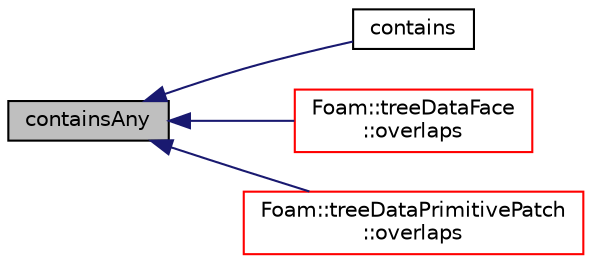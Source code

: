 digraph "containsAny"
{
  bgcolor="transparent";
  edge [fontname="Helvetica",fontsize="10",labelfontname="Helvetica",labelfontsize="10"];
  node [fontname="Helvetica",fontsize="10",shape=record];
  rankdir="LR";
  Node1 [label="containsAny",height=0.2,width=0.4,color="black", fillcolor="grey75", style="filled", fontcolor="black"];
  Node1 -> Node2 [dir="back",color="midnightblue",fontsize="10",style="solid",fontname="Helvetica"];
  Node2 [label="contains",height=0.2,width=0.4,color="black",URL="$a00154.html#a35e34da4e17b417641d865bd9c1d383c",tooltip="Contains all of the points? (inside or on edge) "];
  Node1 -> Node3 [dir="back",color="midnightblue",fontsize="10",style="solid",fontname="Helvetica"];
  Node3 [label="Foam::treeDataFace\l::overlaps",height=0.2,width=0.4,color="red",URL="$a02767.html#aea49f8ea149b750ff5d58a0a194a6526",tooltip="Does (bb of) shape at index overlap bb. "];
  Node1 -> Node4 [dir="back",color="midnightblue",fontsize="10",style="solid",fontname="Helvetica"];
  Node4 [label="Foam::treeDataPrimitivePatch\l::overlaps",height=0.2,width=0.4,color="red",URL="$a02769.html#aea49f8ea149b750ff5d58a0a194a6526",tooltip="Does shape at index overlap bb. "];
}
